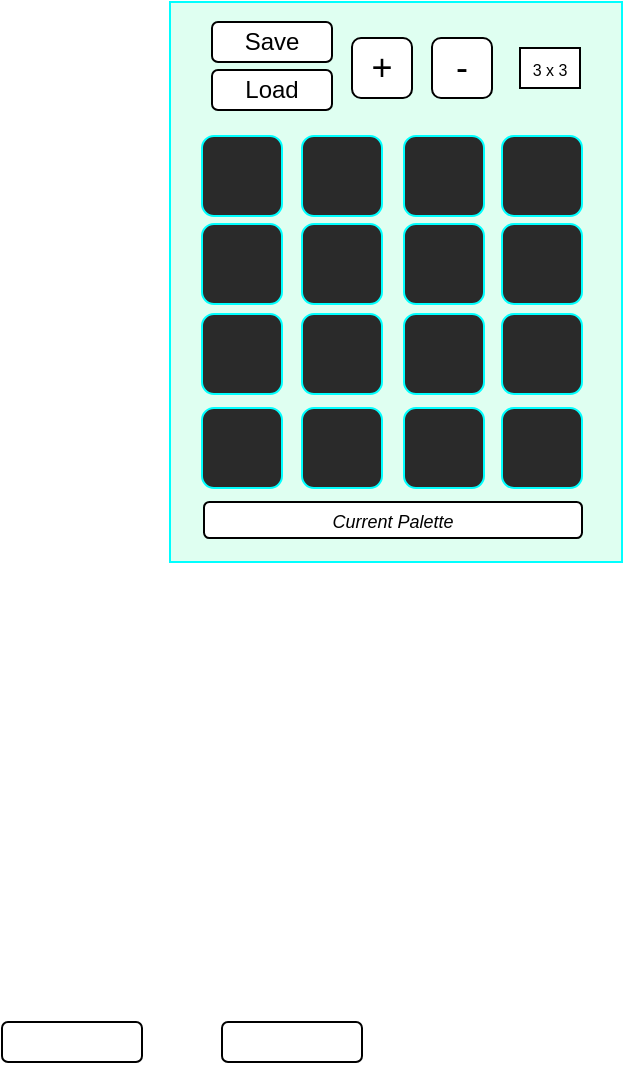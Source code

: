 <mxfile version="27.0.9" pages="2">
  <diagram name="Page-1" id="NoxIy_ImIk-5bVw1UlII">
    <mxGraphModel dx="487" dy="588" grid="1" gridSize="10" guides="1" tooltips="1" connect="1" arrows="1" fold="1" page="1" pageScale="1" pageWidth="1400" pageHeight="850" math="0" shadow="0">
      <root>
        <mxCell id="0" />
        <mxCell id="1" parent="0" />
        <mxCell id="O-ws_NPDMg6LXlj5JLhv-1" value="" style="rounded=.4;whiteSpace=wrap;html=1;arcSize=50;fillColor=#DFFFF1;strokeColor=#00FFFF;" parent="1" vertex="1">
          <mxGeometry x="294" y="80" width="226" height="280" as="geometry" />
        </mxCell>
        <mxCell id="9jup_bom7WLfg4Qzv4XH-3" value="" style="rounded=1;whiteSpace=wrap;html=1;" vertex="1" parent="1">
          <mxGeometry x="210" y="590" width="70" height="20" as="geometry" />
        </mxCell>
        <mxCell id="9jup_bom7WLfg4Qzv4XH-4" value="" style="rounded=1;whiteSpace=wrap;html=1;" vertex="1" parent="1">
          <mxGeometry x="320" y="590" width="70" height="20" as="geometry" />
        </mxCell>
        <object label="" id="O-ws_NPDMg6LXlj5JLhv-2">
          <mxCell style="rounded=1;whiteSpace=wrap;html=1;fillColor=#2A2A2A;strokeColor=#00FFFF;" parent="1" vertex="1">
            <mxGeometry x="310" y="147" width="40" height="40" as="geometry" />
          </mxCell>
        </object>
        <mxCell id="O-ws_NPDMg6LXlj5JLhv-3" value="" style="rounded=1;whiteSpace=wrap;html=1;fillColor=#2A2A2A;strokeColor=#00FFFF;" parent="1" vertex="1">
          <mxGeometry x="360" y="147" width="40" height="40" as="geometry" />
        </mxCell>
        <mxCell id="O-ws_NPDMg6LXlj5JLhv-4" value="" style="rounded=1;whiteSpace=wrap;html=1;fillColor=#2A2A2A;strokeColor=#00FFFF;" parent="1" vertex="1">
          <mxGeometry x="411" y="147" width="40" height="40" as="geometry" />
        </mxCell>
        <mxCell id="O-ws_NPDMg6LXlj5JLhv-5" value="" style="rounded=1;whiteSpace=wrap;html=1;fillColor=#2A2A2A;strokeColor=#00FFFF;" parent="1" vertex="1">
          <mxGeometry x="460" y="147" width="40" height="40" as="geometry" />
        </mxCell>
        <mxCell id="O-ws_NPDMg6LXlj5JLhv-8" value="" style="rounded=1;whiteSpace=wrap;html=1;fillColor=#2A2A2A;strokeColor=#00FFFF;" parent="1" vertex="1">
          <mxGeometry x="310" y="191" width="40" height="40" as="geometry" />
        </mxCell>
        <mxCell id="O-ws_NPDMg6LXlj5JLhv-9" value="" style="rounded=1;whiteSpace=wrap;html=1;fillColor=#2A2A2A;strokeColor=#00FFFF;" parent="1" vertex="1">
          <mxGeometry x="360" y="191" width="40" height="40" as="geometry" />
        </mxCell>
        <mxCell id="O-ws_NPDMg6LXlj5JLhv-10" value="" style="rounded=1;whiteSpace=wrap;html=1;fillColor=#2A2A2A;strokeColor=#00FFFF;" parent="1" vertex="1">
          <mxGeometry x="411" y="191" width="40" height="40" as="geometry" />
        </mxCell>
        <mxCell id="O-ws_NPDMg6LXlj5JLhv-11" value="" style="rounded=1;whiteSpace=wrap;html=1;fillColor=#2A2A2A;strokeColor=#00FFFF;" parent="1" vertex="1">
          <mxGeometry x="460" y="191" width="40" height="40" as="geometry" />
        </mxCell>
        <mxCell id="O-ws_NPDMg6LXlj5JLhv-12" value="" style="rounded=1;whiteSpace=wrap;html=1;fillColor=#2A2A2A;strokeColor=#00FFFF;" parent="1" vertex="1">
          <mxGeometry x="310" y="236" width="40" height="40" as="geometry" />
        </mxCell>
        <mxCell id="O-ws_NPDMg6LXlj5JLhv-13" value="" style="rounded=1;whiteSpace=wrap;html=1;fillColor=#2A2A2A;strokeColor=#00FFFF;" parent="1" vertex="1">
          <mxGeometry x="360" y="236" width="40" height="40" as="geometry" />
        </mxCell>
        <mxCell id="O-ws_NPDMg6LXlj5JLhv-14" value="" style="rounded=1;whiteSpace=wrap;html=1;fillColor=#2A2A2A;strokeColor=#00FFFF;" parent="1" vertex="1">
          <mxGeometry x="411" y="236" width="40" height="40" as="geometry" />
        </mxCell>
        <mxCell id="O-ws_NPDMg6LXlj5JLhv-15" value="" style="rounded=1;whiteSpace=wrap;html=1;fillColor=#2A2A2A;strokeColor=#00FFFF;" parent="1" vertex="1">
          <mxGeometry x="460" y="236" width="40" height="40" as="geometry" />
        </mxCell>
        <mxCell id="O-ws_NPDMg6LXlj5JLhv-16" value="" style="rounded=1;whiteSpace=wrap;html=1;fillColor=#2A2A2A;strokeColor=#00FFFF;" parent="1" vertex="1">
          <mxGeometry x="310" y="283" width="40" height="40" as="geometry" />
        </mxCell>
        <mxCell id="O-ws_NPDMg6LXlj5JLhv-17" value="" style="rounded=1;whiteSpace=wrap;html=1;fillColor=#2A2A2A;strokeColor=#00FFFF;" parent="1" vertex="1">
          <mxGeometry x="360" y="283" width="40" height="40" as="geometry" />
        </mxCell>
        <mxCell id="O-ws_NPDMg6LXlj5JLhv-18" value="" style="rounded=1;whiteSpace=wrap;html=1;fillColor=#2A2A2A;strokeColor=#00FFFF;" parent="1" vertex="1">
          <mxGeometry x="411" y="283" width="40" height="40" as="geometry" />
        </mxCell>
        <mxCell id="O-ws_NPDMg6LXlj5JLhv-19" value="" style="rounded=1;whiteSpace=wrap;html=1;fillColor=#2A2A2A;strokeColor=#00FFFF;" parent="1" vertex="1">
          <mxGeometry x="460" y="283" width="40" height="40" as="geometry" />
        </mxCell>
        <mxCell id="9jup_bom7WLfg4Qzv4XH-1" value="&lt;font style=&quot;font-size: 18px;&quot;&gt;+&lt;/font&gt;" style="rounded=1;whiteSpace=wrap;html=1;" vertex="1" parent="1">
          <mxGeometry x="385" y="98" width="30" height="30" as="geometry" />
        </mxCell>
        <mxCell id="9jup_bom7WLfg4Qzv4XH-2" value="&lt;font style=&quot;font-size: 18px;&quot;&gt;-&lt;/font&gt;" style="rounded=1;whiteSpace=wrap;html=1;" vertex="1" parent="1">
          <mxGeometry x="425" y="98" width="30" height="30" as="geometry" />
        </mxCell>
        <object label="Save" id="9jup_bom7WLfg4Qzv4XH-5">
          <mxCell style="rounded=1;whiteSpace=wrap;html=1;" vertex="1" parent="1">
            <mxGeometry x="315" y="90" width="60" height="20" as="geometry" />
          </mxCell>
        </object>
        <object label="&lt;font style=&quot;font-size: 9px;&quot;&gt;&lt;i&gt;Current Palette&lt;/i&gt;&lt;/font&gt;" id="9jup_bom7WLfg4Qzv4XH-6">
          <mxCell style="rounded=1;whiteSpace=wrap;html=1;" vertex="1" parent="1">
            <mxGeometry x="311" y="330" width="189" height="18" as="geometry" />
          </mxCell>
        </object>
        <object label="Load" id="9jup_bom7WLfg4Qzv4XH-9">
          <mxCell style="rounded=1;whiteSpace=wrap;html=1;" vertex="1" parent="1">
            <mxGeometry x="315" y="114" width="60" height="20" as="geometry" />
          </mxCell>
        </object>
        <mxCell id="9jup_bom7WLfg4Qzv4XH-12" value="&lt;font style=&quot;font-size: 8px;&quot;&gt;3 x 3&lt;/font&gt;" style="rounded=0;whiteSpace=wrap;html=1;" vertex="1" parent="1">
          <mxGeometry x="469" y="103" width="30" height="20" as="geometry" />
        </mxCell>
      </root>
    </mxGraphModel>
  </diagram>
  <diagram id="xe2XMWEP53JQS6dr_2ez" name="Page-2">
    <mxGraphModel dx="1023" dy="1234" grid="1" gridSize="10" guides="1" tooltips="1" connect="1" arrows="1" fold="1" page="1" pageScale="1" pageWidth="1400" pageHeight="850" math="0" shadow="0">
      <root>
        <mxCell id="0" />
        <mxCell id="1" parent="0" />
      </root>
    </mxGraphModel>
  </diagram>
</mxfile>
